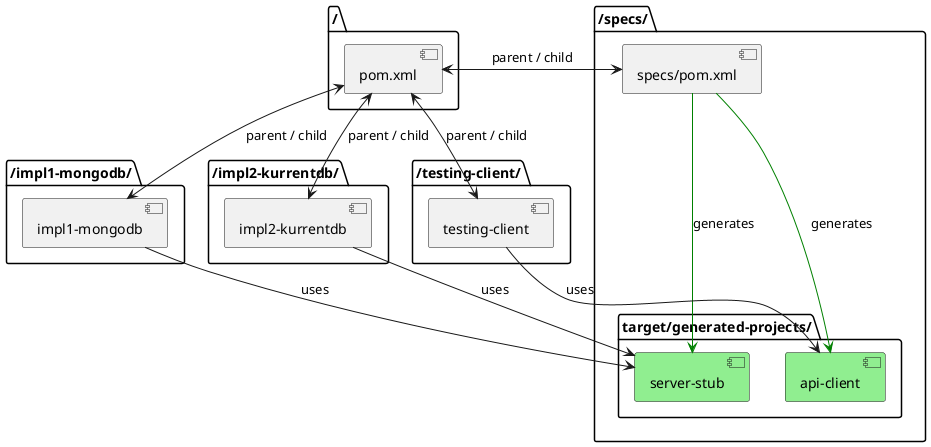 @startuml

' Define the root node
package "/" {
    [pom.xml]
}

' Group for API Specs
package "/specs/" {
    [specs/pom.xml]

    package "target/generated-projects/" {
        [server-stub] #lightgreen
        [api-client] #lightgreen
    }

    [specs/pom.xml] -[#green]--> [server-stub] : generates
    [specs/pom.xml] -[#green]--> [api-client] : generates
}

' Implementation 1 (MongoDB)
package "/impl1-mongodb/" {
    [impl1-mongodb]
}

' Implementation 2 (KurrentDB)
package "/impl2-kurrentdb/" {
    [impl2-kurrentdb]
}

' Testing client
package "/testing-client/" {
    [testing-client]
}

' Parent-child pom hierarchy
[pom.xml] <-> [specs/pom.xml] : parent / child
[pom.xml] <-> [impl1-mongodb] : parent / child
[pom.xml] <-> [impl2-kurrentdb] : parent / child
[pom.xml] <-> [testing-client] : parent / child

' Service dependencies on generated stubs
[impl1-mongodb] --> [server-stub] : uses
[impl2-kurrentdb] --> [server-stub] : uses
[testing-client] --> [api-client] : uses

@enduml

